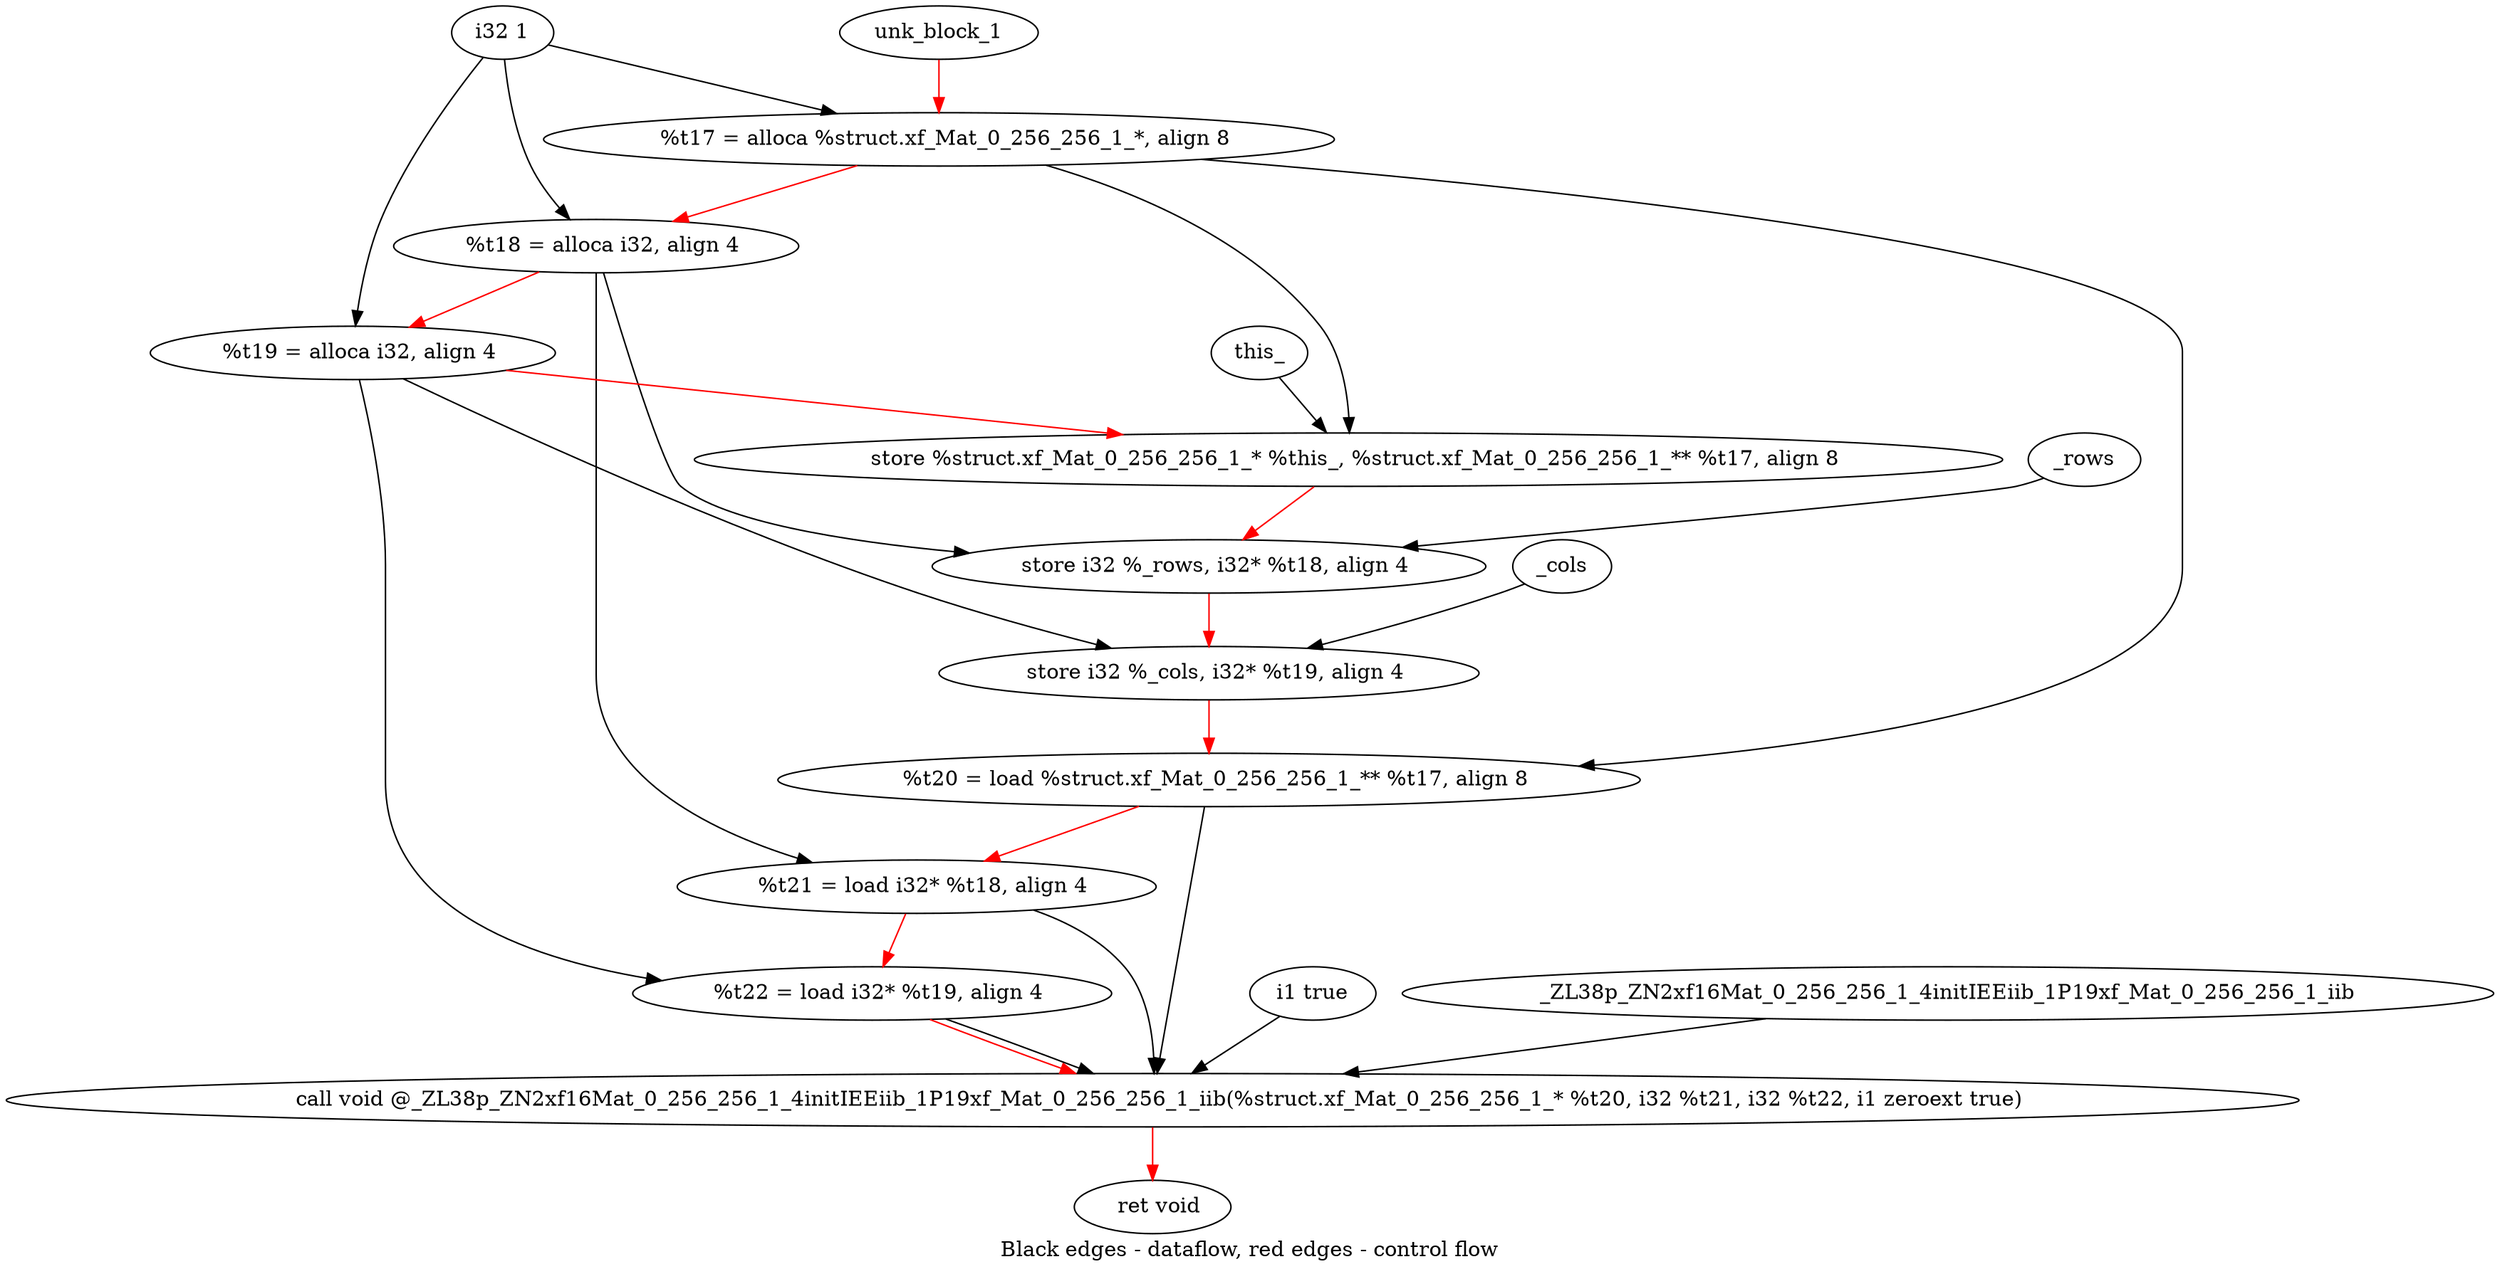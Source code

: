 digraph G {
compound=true
label="Black edges - dataflow, red edges - control flow"
"t17" [label="  %t17 = alloca %struct.xf_Mat_0_256_256_1_*, align 8"]
"t18" [label="  %t18 = alloca i32, align 4"]
"t19" [label="  %t19 = alloca i32, align 4"]
"_1" [label="  store %struct.xf_Mat_0_256_256_1_* %this_, %struct.xf_Mat_0_256_256_1_** %t17, align 8"]
"_2" [label="  store i32 %_rows, i32* %t18, align 4"]
"_3" [label="  store i32 %_cols, i32* %t19, align 4"]
"t20" [label="  %t20 = load %struct.xf_Mat_0_256_256_1_** %t17, align 8"]
"t21" [label="  %t21 = load i32* %t18, align 4"]
"t22" [label="  %t22 = load i32* %t19, align 4"]
"_4" [label="  call void @_ZL38p_ZN2xf16Mat_0_256_256_1_4initIEEiib_1P19xf_Mat_0_256_256_1_iib(%struct.xf_Mat_0_256_256_1_* %t20, i32 %t21, i32 %t22, i1 zeroext true)"]
"_5" [label="  ret void"]
"unk_block_1" -> "t17"[color=red]
"i32 1" -> "t17"
"t17" -> "t18"[color=red weight=2]
"i32 1" -> "t18"
"t18" -> "t19"[color=red weight=2]
"i32 1" -> "t19"
"t19" -> "_1"[color=red weight=2]
"this_" -> "_1"
"t17" -> "_1"
"_1" -> "_2"[color=red weight=2]
"_rows" -> "_2"
"t18" -> "_2"
"_2" -> "_3"[color=red weight=2]
"_cols" -> "_3"
"t19" -> "_3"
"_3" -> "t20"[color=red weight=2]
"t17" -> "t20"
"t20" -> "t21"[color=red weight=2]
"t18" -> "t21"
"t21" -> "t22"[color=red weight=2]
"t19" -> "t22"
"t22" -> "_4"[color=red weight=2]
"t20" -> "_4"
"t21" -> "_4"
"t22" -> "_4"
"i1 true" -> "_4"
"_ZL38p_ZN2xf16Mat_0_256_256_1_4initIEEiib_1P19xf_Mat_0_256_256_1_iib" -> "_4"
"_4" -> "_5"[color=red weight=2]

}
